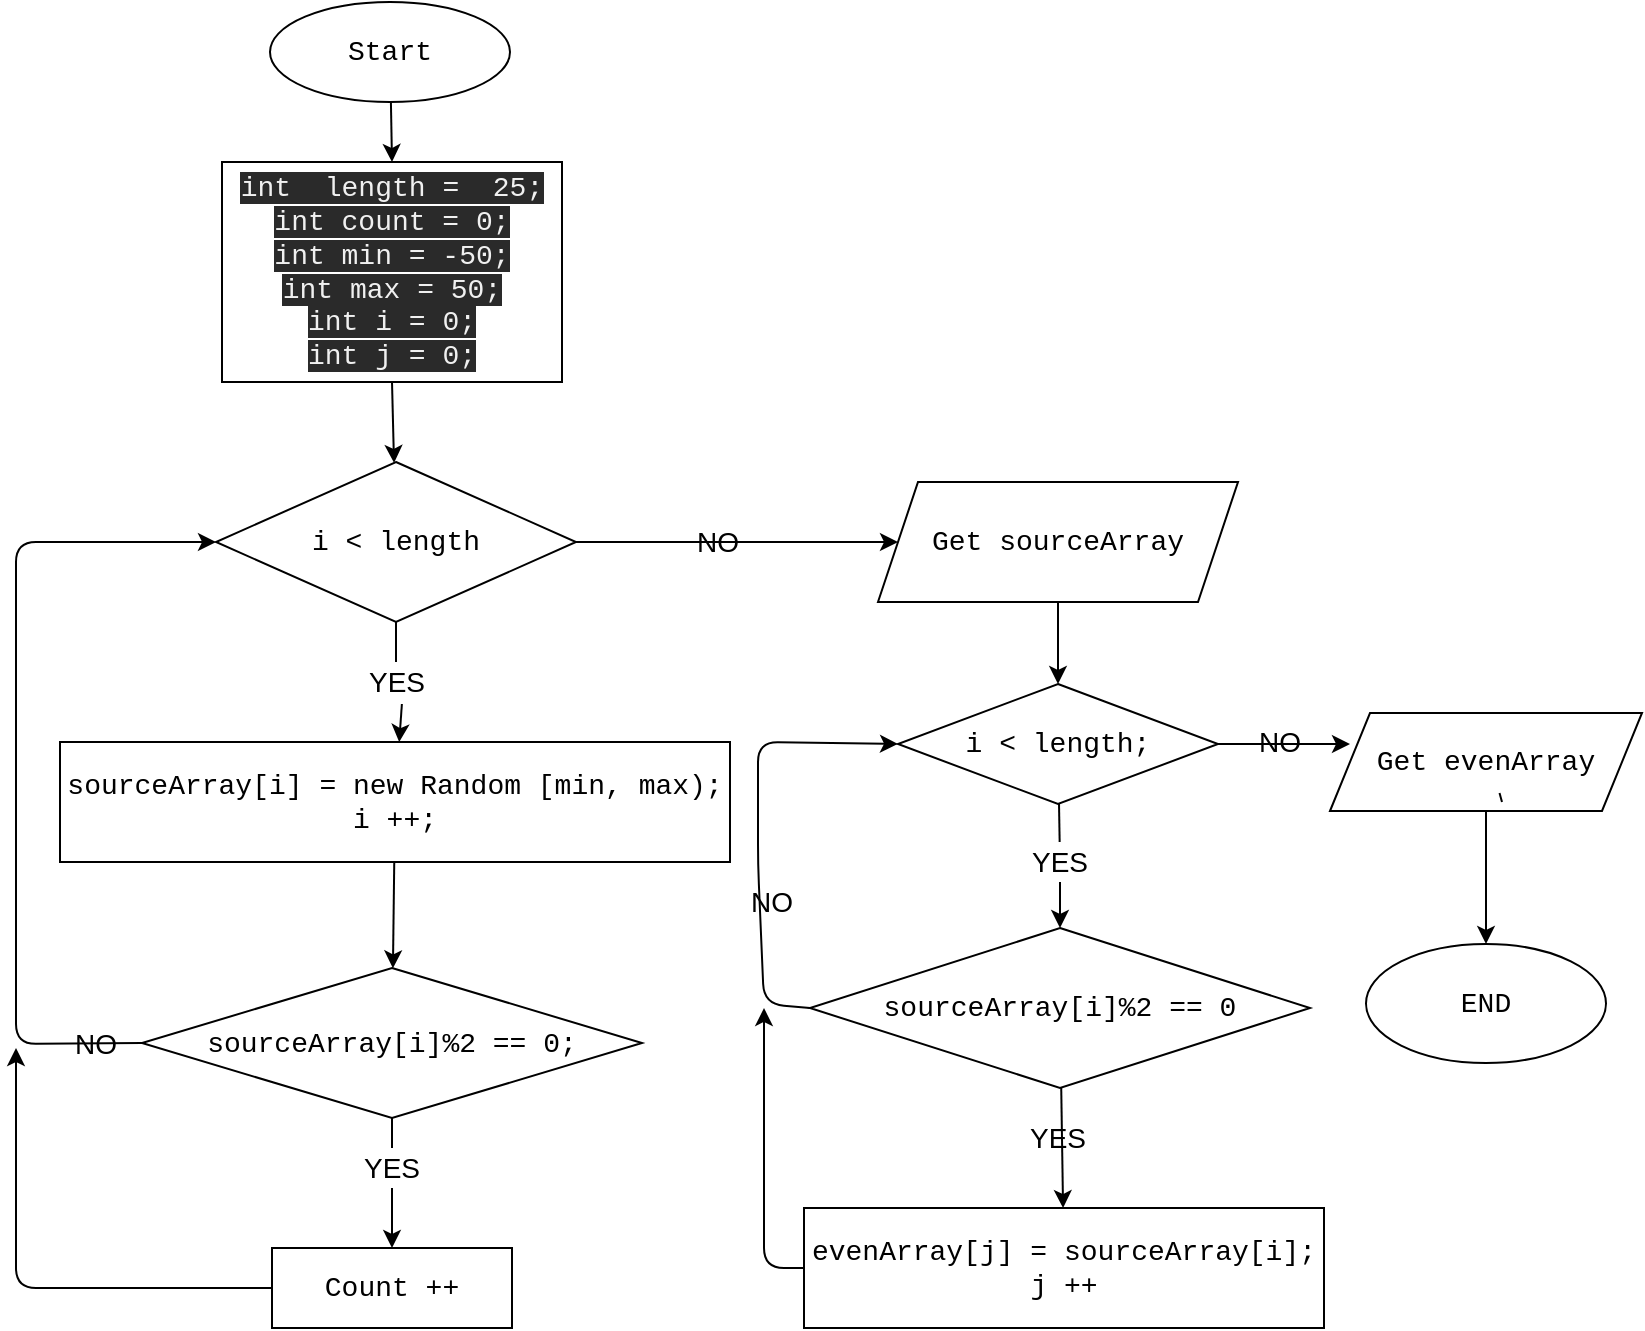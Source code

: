 <mxfile>
    <diagram id="Zho-koFY2Mq97QuQQNne" name="Страница 1">
        <mxGraphModel dx="1203" dy="704" grid="1" gridSize="10" guides="1" tooltips="1" connect="1" arrows="1" fold="1" page="1" pageScale="1" pageWidth="827" pageHeight="1169" math="0" shadow="0">
            <root>
                <mxCell id="0"/>
                <mxCell id="1" parent="0"/>
                <mxCell id="7" value="" style="edgeStyle=none;html=1;entryX=0.5;entryY=0;entryDx=0;entryDy=0;" parent="1" source="2" edge="1" target="26">
                    <mxGeometry relative="1" as="geometry">
                        <mxPoint x="200" y="90" as="targetPoint"/>
                    </mxGeometry>
                </mxCell>
                <mxCell id="2" value="Start" style="ellipse;whiteSpace=wrap;html=1;fontSize=14;fontFamily=Courier New;" parent="1" vertex="1">
                    <mxGeometry x="134" y="20" width="120" height="50" as="geometry"/>
                </mxCell>
                <mxCell id="6" value="" style="edgeStyle=none;html=1;exitX=0.5;exitY=1;exitDx=0;exitDy=0;" parent="1" source="26" target="5" edge="1">
                    <mxGeometry relative="1" as="geometry">
                        <mxPoint x="218" y="210" as="sourcePoint"/>
                    </mxGeometry>
                </mxCell>
                <mxCell id="9" value="" style="edgeStyle=none;html=1;fontSize=14;entryX=0;entryY=0.5;entryDx=0;entryDy=0;" parent="1" source="5" target="55" edge="1">
                    <mxGeometry relative="1" as="geometry">
                        <mxPoint x="460" y="290" as="targetPoint"/>
                    </mxGeometry>
                </mxCell>
                <mxCell id="11" value="" style="edgeStyle=none;html=1;fontSize=14;startArrow=none;" parent="1" target="10" edge="1">
                    <mxGeometry relative="1" as="geometry">
                        <mxPoint x="199.945" y="371" as="sourcePoint"/>
                    </mxGeometry>
                </mxCell>
                <mxCell id="5" value="i &amp;lt; length" style="rhombus;whiteSpace=wrap;html=1;rounded=0;fontSize=14;fontFamily=Courier New;" parent="1" vertex="1">
                    <mxGeometry x="107" y="250" width="180" height="80" as="geometry"/>
                </mxCell>
                <mxCell id="18" value="" style="edgeStyle=none;html=1;fontFamily=Courier New;fontSize=14;exitX=0.5;exitY=1;exitDx=0;exitDy=0;" parent="1" source="55" target="17" edge="1">
                    <mxGeometry relative="1" as="geometry">
                        <mxPoint x="532.655" y="200" as="sourcePoint"/>
                    </mxGeometry>
                </mxCell>
                <mxCell id="13" style="edgeStyle=none;html=1;entryX=0;entryY=0.5;entryDx=0;entryDy=0;fontSize=14;exitX=0;exitY=0.5;exitDx=0;exitDy=0;" parent="1" source="23" target="5" edge="1">
                    <mxGeometry relative="1" as="geometry">
                        <mxPoint x="32" y="550" as="sourcePoint"/>
                        <Array as="points">
                            <mxPoint x="7" y="541"/>
                            <mxPoint x="7" y="370"/>
                            <mxPoint x="7" y="290"/>
                        </Array>
                    </mxGeometry>
                </mxCell>
                <mxCell id="10" value="sourceArray[i] = new Random [min, max);&lt;br&gt;i ++;" style="whiteSpace=wrap;html=1;rounded=0;fontSize=14;fontFamily=Courier New;" parent="1" vertex="1">
                    <mxGeometry x="29" y="390" width="335" height="60" as="geometry"/>
                </mxCell>
                <mxCell id="14" value="NO" style="text;html=1;strokeColor=none;fillColor=none;align=center;verticalAlign=middle;whiteSpace=wrap;rounded=0;fontSize=14;" parent="1" vertex="1">
                    <mxGeometry x="338" y="270" width="40" height="40" as="geometry"/>
                </mxCell>
                <mxCell id="15" value="YES" style="text;html=1;strokeColor=none;fillColor=none;align=center;verticalAlign=middle;whiteSpace=wrap;rounded=0;fontSize=14;" parent="1" vertex="1">
                    <mxGeometry x="164.5" y="350" width="65" height="20" as="geometry"/>
                </mxCell>
                <mxCell id="16" value="" style="edgeStyle=none;html=1;fontSize=14;endArrow=none;" parent="1" source="5" target="15" edge="1">
                    <mxGeometry relative="1" as="geometry">
                        <mxPoint x="217" y="330" as="sourcePoint"/>
                        <mxPoint x="217" y="420" as="targetPoint"/>
                    </mxGeometry>
                </mxCell>
                <mxCell id="24" value="" style="edgeStyle=none;html=1;fontFamily=Courier New;fontSize=14;" parent="1" source="10" target="23" edge="1">
                    <mxGeometry relative="1" as="geometry"/>
                </mxCell>
                <mxCell id="36" value="" style="edgeStyle=none;html=1;fontFamily=Courier New;fontSize=14;startArrow=none;" parent="1" source="38" target="35" edge="1">
                    <mxGeometry relative="1" as="geometry"/>
                </mxCell>
                <mxCell id="42" value="" style="edgeStyle=none;html=1;fontFamily=Courier New;fontSize=14;entryX=0;entryY=0.5;entryDx=0;entryDy=0;" parent="1" source="17" edge="1">
                    <mxGeometry relative="1" as="geometry">
                        <mxPoint x="674" y="391" as="targetPoint"/>
                    </mxGeometry>
                </mxCell>
                <mxCell id="17" value="i &amp;lt; length;" style="rhombus;whiteSpace=wrap;html=1;rounded=0;fontFamily=Courier New;fontSize=14;" parent="1" vertex="1">
                    <mxGeometry x="448" y="361" width="160" height="60" as="geometry"/>
                </mxCell>
                <mxCell id="28" value="" style="edgeStyle=none;html=1;fontFamily=Courier New;fontSize=14;startArrow=none;" parent="1" source="29" target="27" edge="1">
                    <mxGeometry relative="1" as="geometry"/>
                </mxCell>
                <mxCell id="23" value="sourceArray[i]%2 == 0;" style="rhombus;whiteSpace=wrap;html=1;rounded=0;fontFamily=Courier New;fontSize=14;" parent="1" vertex="1">
                    <mxGeometry x="70" y="503" width="250" height="75" as="geometry"/>
                </mxCell>
                <mxCell id="26" value="&#10;&#10;&lt;span style=&quot;color: rgb(240, 240, 240); font-family: &amp;quot;courier new&amp;quot;; font-size: 14px; font-style: normal; font-weight: 400; letter-spacing: normal; text-align: center; text-indent: 0px; text-transform: none; word-spacing: 0px; background-color: rgb(42, 42, 42); display: inline; float: none;&quot;&gt;int&amp;nbsp; length =&amp;nbsp; 25;&lt;/span&gt;&lt;br style=&quot;color: rgb(240, 240, 240); font-family: &amp;quot;courier new&amp;quot;; font-size: 14px; font-style: normal; font-weight: 400; letter-spacing: normal; text-align: center; text-indent: 0px; text-transform: none; word-spacing: 0px; background-color: rgb(42, 42, 42);&quot;&gt;&lt;span style=&quot;color: rgb(240, 240, 240); font-family: &amp;quot;courier new&amp;quot;; font-size: 14px; font-style: normal; font-weight: 400; letter-spacing: normal; text-align: center; text-indent: 0px; text-transform: none; word-spacing: 0px; background-color: rgb(42, 42, 42); display: inline; float: none;&quot;&gt;int count = 0;&lt;/span&gt;&lt;br style=&quot;color: rgb(240, 240, 240); font-family: &amp;quot;courier new&amp;quot;; font-size: 14px; font-style: normal; font-weight: 400; letter-spacing: normal; text-align: center; text-indent: 0px; text-transform: none; word-spacing: 0px; background-color: rgb(42, 42, 42);&quot;&gt;&lt;span style=&quot;color: rgb(240, 240, 240); font-family: &amp;quot;courier new&amp;quot;; font-size: 14px; font-style: normal; font-weight: 400; letter-spacing: normal; text-align: center; text-indent: 0px; text-transform: none; word-spacing: 0px; background-color: rgb(42, 42, 42); display: inline; float: none;&quot;&gt;int min = -50;&lt;/span&gt;&lt;br style=&quot;color: rgb(240, 240, 240); font-family: &amp;quot;courier new&amp;quot;; font-size: 14px; font-style: normal; font-weight: 400; letter-spacing: normal; text-align: center; text-indent: 0px; text-transform: none; word-spacing: 0px; background-color: rgb(42, 42, 42);&quot;&gt;&lt;span style=&quot;color: rgb(240, 240, 240); font-family: &amp;quot;courier new&amp;quot;; font-size: 14px; font-style: normal; font-weight: 400; letter-spacing: normal; text-align: center; text-indent: 0px; text-transform: none; word-spacing: 0px; background-color: rgb(42, 42, 42); display: inline; float: none;&quot;&gt;int max = 50;&lt;/span&gt;&lt;br style=&quot;color: rgb(240, 240, 240); font-family: &amp;quot;courier new&amp;quot;; font-size: 14px; font-style: normal; font-weight: 400; letter-spacing: normal; text-align: center; text-indent: 0px; text-transform: none; word-spacing: 0px; background-color: rgb(42, 42, 42);&quot;&gt;&lt;span style=&quot;color: rgb(240, 240, 240); font-family: &amp;quot;courier new&amp;quot;; font-size: 14px; font-style: normal; font-weight: 400; letter-spacing: normal; text-align: center; text-indent: 0px; text-transform: none; word-spacing: 0px; background-color: rgb(42, 42, 42); display: inline; float: none;&quot;&gt;int i = 0;&lt;/span&gt;&lt;br style=&quot;color: rgb(240, 240, 240); font-family: &amp;quot;courier new&amp;quot;; font-size: 14px; font-style: normal; font-weight: 400; letter-spacing: normal; text-align: center; text-indent: 0px; text-transform: none; word-spacing: 0px; background-color: rgb(42, 42, 42);&quot;&gt;&lt;span style=&quot;color: rgb(240, 240, 240); font-family: &amp;quot;courier new&amp;quot;; font-size: 14px; font-style: normal; font-weight: 400; letter-spacing: normal; text-align: center; text-indent: 0px; text-transform: none; word-spacing: 0px; background-color: rgb(42, 42, 42); display: inline; float: none;&quot;&gt;int j = 0;&lt;/span&gt;&#10;&#10;" style="shape=parallelogram;perimeter=parallelogramPerimeter;whiteSpace=wrap;html=1;fixedSize=1;fontFamily=Courier New;fontSize=14;size=-19;" parent="1" vertex="1">
                    <mxGeometry x="110" y="100" width="170" height="110" as="geometry"/>
                </mxCell>
                <mxCell id="34" style="edgeStyle=none;html=1;exitX=0;exitY=0.5;exitDx=0;exitDy=0;fontFamily=Courier New;fontSize=14;" parent="1" source="27" edge="1">
                    <mxGeometry relative="1" as="geometry">
                        <mxPoint x="7" y="543" as="targetPoint"/>
                        <Array as="points">
                            <mxPoint x="7" y="663"/>
                        </Array>
                    </mxGeometry>
                </mxCell>
                <mxCell id="27" value="Count ++" style="whiteSpace=wrap;html=1;rounded=0;fontFamily=Courier New;fontSize=14;" parent="1" vertex="1">
                    <mxGeometry x="135" y="643" width="120" height="40" as="geometry"/>
                </mxCell>
                <mxCell id="29" value="YES" style="text;html=1;strokeColor=none;fillColor=none;align=center;verticalAlign=middle;whiteSpace=wrap;rounded=0;fontSize=14;" parent="1" vertex="1">
                    <mxGeometry x="175" y="593" width="40" height="20" as="geometry"/>
                </mxCell>
                <mxCell id="30" value="" style="edgeStyle=none;html=1;fontFamily=Courier New;fontSize=14;endArrow=none;" parent="1" source="23" target="29" edge="1">
                    <mxGeometry relative="1" as="geometry">
                        <mxPoint x="217" y="578" as="sourcePoint"/>
                        <mxPoint x="217" y="623" as="targetPoint"/>
                    </mxGeometry>
                </mxCell>
                <mxCell id="31" value="NO" style="text;html=1;strokeColor=none;fillColor=none;align=center;verticalAlign=middle;whiteSpace=wrap;rounded=0;fontSize=14;" parent="1" vertex="1">
                    <mxGeometry x="27" y="530.5" width="40" height="20" as="geometry"/>
                </mxCell>
                <mxCell id="48" value="" style="edgeStyle=none;html=1;fontFamily=Courier New;fontSize=14;" parent="1" source="35" target="47" edge="1">
                    <mxGeometry relative="1" as="geometry"/>
                </mxCell>
                <mxCell id="35" value="sourceArray[i]%2 == 0" style="rhombus;whiteSpace=wrap;html=1;rounded=0;fontFamily=Courier New;fontSize=14;" parent="1" vertex="1">
                    <mxGeometry x="404" y="483" width="250" height="80" as="geometry"/>
                </mxCell>
                <mxCell id="37" value="" style="endArrow=classic;html=1;fontFamily=Courier New;fontSize=14;entryX=0;entryY=0.5;entryDx=0;entryDy=0;exitX=0;exitY=0.5;exitDx=0;exitDy=0;" parent="1" source="35" target="17" edge="1">
                    <mxGeometry width="50" height="50" relative="1" as="geometry">
                        <mxPoint x="364" y="510" as="sourcePoint"/>
                        <mxPoint x="414" y="460" as="targetPoint"/>
                        <Array as="points">
                            <mxPoint x="381" y="521"/>
                            <mxPoint x="378" y="451"/>
                            <mxPoint x="378" y="390"/>
                        </Array>
                    </mxGeometry>
                </mxCell>
                <mxCell id="38" value="YES" style="text;html=1;strokeColor=none;fillColor=none;align=center;verticalAlign=middle;whiteSpace=wrap;rounded=0;fontSize=14;" parent="1" vertex="1">
                    <mxGeometry x="509" y="440" width="40" height="20" as="geometry"/>
                </mxCell>
                <mxCell id="39" value="" style="edgeStyle=none;html=1;fontFamily=Courier New;fontSize=14;endArrow=none;" parent="1" source="17" target="38" edge="1">
                    <mxGeometry relative="1" as="geometry">
                        <mxPoint x="529" y="420" as="sourcePoint"/>
                        <mxPoint x="529" y="490" as="targetPoint"/>
                    </mxGeometry>
                </mxCell>
                <mxCell id="40" value="NO" style="text;html=1;strokeColor=none;fillColor=none;align=center;verticalAlign=middle;whiteSpace=wrap;rounded=0;fontSize=14;" parent="1" vertex="1">
                    <mxGeometry x="365" y="460" width="40" height="20" as="geometry"/>
                </mxCell>
                <mxCell id="52" value="" style="edgeStyle=none;html=1;fontFamily=Courier New;fontSize=14;startArrow=none;" parent="1" target="51" edge="1">
                    <mxGeometry relative="1" as="geometry">
                        <mxPoint x="742" y="415.5" as="sourcePoint"/>
                    </mxGeometry>
                </mxCell>
                <mxCell id="45" value="NO" style="text;html=1;strokeColor=none;fillColor=none;align=center;verticalAlign=middle;whiteSpace=wrap;rounded=0;fontSize=14;" parent="1" vertex="1">
                    <mxGeometry x="619" y="380" width="40" height="20" as="geometry"/>
                </mxCell>
                <mxCell id="47" value="evenArray[j] = sourceArray[i];&lt;br&gt;j ++" style="whiteSpace=wrap;html=1;rounded=0;fontFamily=Courier New;fontSize=14;" parent="1" vertex="1">
                    <mxGeometry x="401" y="623" width="260" height="60" as="geometry"/>
                </mxCell>
                <mxCell id="49" value="YES" style="text;html=1;strokeColor=none;fillColor=none;align=center;verticalAlign=middle;whiteSpace=wrap;rounded=0;fontSize=14;" parent="1" vertex="1">
                    <mxGeometry x="508" y="578" width="40" height="20" as="geometry"/>
                </mxCell>
                <mxCell id="50" value="" style="endArrow=classic;html=1;fontFamily=Courier New;fontSize=14;exitX=0;exitY=0.5;exitDx=0;exitDy=0;" parent="1" source="47" edge="1">
                    <mxGeometry width="50" height="50" relative="1" as="geometry">
                        <mxPoint x="393" y="653" as="sourcePoint"/>
                        <mxPoint x="381" y="523" as="targetPoint"/>
                        <Array as="points">
                            <mxPoint x="381" y="653"/>
                        </Array>
                    </mxGeometry>
                </mxCell>
                <mxCell id="51" value="END" style="ellipse;whiteSpace=wrap;html=1;rounded=0;fontFamily=Courier New;fontSize=14;" parent="1" vertex="1">
                    <mxGeometry x="682" y="491" width="120" height="59.5" as="geometry"/>
                </mxCell>
                <mxCell id="55" value="&lt;span style=&quot;font-family: &amp;#34;courier new&amp;#34; ; font-size: 14px&quot;&gt;Get sourceArray&lt;/span&gt;" style="shape=parallelogram;perimeter=parallelogramPerimeter;whiteSpace=wrap;html=1;fixedSize=1;" vertex="1" parent="1">
                    <mxGeometry x="438" y="260" width="180" height="60" as="geometry"/>
                </mxCell>
                <mxCell id="58" value="&lt;span style=&quot;font-family: &amp;#34;courier new&amp;#34; ; font-size: 14px&quot;&gt;Get evenArray&lt;/span&gt;" style="shape=parallelogram;perimeter=parallelogramPerimeter;whiteSpace=wrap;html=1;fixedSize=1;" vertex="1" parent="1">
                    <mxGeometry x="664" y="375.5" width="156" height="49" as="geometry"/>
                </mxCell>
                <mxCell id="59" value="" style="edgeStyle=none;html=1;fontFamily=Courier New;fontSize=14;endArrow=none;" edge="1" parent="1">
                    <mxGeometry relative="1" as="geometry">
                        <mxPoint x="750" y="420" as="sourcePoint"/>
                        <mxPoint x="748.759" y="415.5" as="targetPoint"/>
                    </mxGeometry>
                </mxCell>
            </root>
        </mxGraphModel>
    </diagram>
</mxfile>
